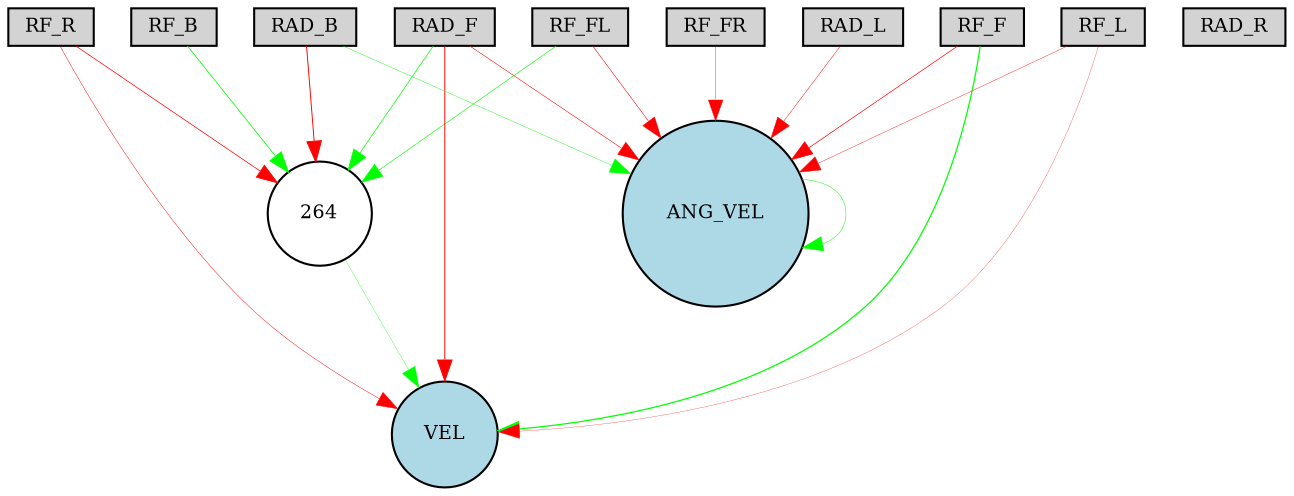 digraph {
	node [fontsize=9 height=0.2 shape=circle width=0.2]
	RF_R [fillcolor=lightgray shape=box style=filled]
	RF_FR [fillcolor=lightgray shape=box style=filled]
	RF_F [fillcolor=lightgray shape=box style=filled]
	RF_FL [fillcolor=lightgray shape=box style=filled]
	RF_L [fillcolor=lightgray shape=box style=filled]
	RF_B [fillcolor=lightgray shape=box style=filled]
	RAD_F [fillcolor=lightgray shape=box style=filled]
	RAD_L [fillcolor=lightgray shape=box style=filled]
	RAD_B [fillcolor=lightgray shape=box style=filled]
	RAD_R [fillcolor=lightgray shape=box style=filled]
	ANG_VEL [fillcolor=lightblue style=filled]
	VEL [fillcolor=lightblue style=filled]
	264 [fillcolor=white style=filled]
	RF_L -> VEL [color=red penwidth=0.13141276398102392 style=solid]
	ANG_VEL -> ANG_VEL [color=green penwidth=0.22516927424396058 style=solid]
	RF_B -> 264 [color=green penwidth=0.37024811812477343 style=solid]
	RAD_L -> ANG_VEL [color=red penwidth=0.21774972297977352 style=solid]
	RF_FL -> 264 [color=green penwidth=0.291102089112078 style=solid]
	RF_L -> ANG_VEL [color=red penwidth=0.18698422428195538 style=solid]
	RAD_B -> 264 [color=red penwidth=0.45086907853671376 style=solid]
	RF_R -> VEL [color=red penwidth=0.21910115062913982 style=solid]
	RAD_F -> VEL [color=red penwidth=0.4597313069027261 style=solid]
	RF_R -> 264 [color=red penwidth=0.3453190130335567 style=solid]
	RF_F -> ANG_VEL [color=red penwidth=0.3283301440335933 style=solid]
	RF_FL -> ANG_VEL [color=red penwidth=0.260341676444648 style=solid]
	264 -> VEL [color=green penwidth=0.15586147236521358 style=solid]
	RAD_F -> 264 [color=green penwidth=0.34676966972380396 style=solid]
	RAD_F -> ANG_VEL [color=red penwidth=0.26179463328023955 style=solid]
	RF_FR -> ANG_VEL [color=red penwidth=0.1876457002024578 style=solid]
	RAD_B -> ANG_VEL [color=green penwidth=0.19490865811822145 style=solid]
	RF_F -> VEL [color=green penwidth=0.5985570178555252 style=solid]
}
